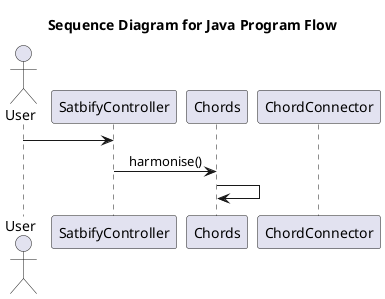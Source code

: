 @startuml
skinparam sequenceMessageAlign center
skinparam participantFontSize 12
skinparam sequenceParticipantFontSize 14
title Sequence Diagram for Java Program Flow

actor User as user
participant SatbifyController as app
participant Chords as chords
participant ChordConnector as connector


user -> app
app -> chords: harmonise()
chords -> chords:

@enduml
